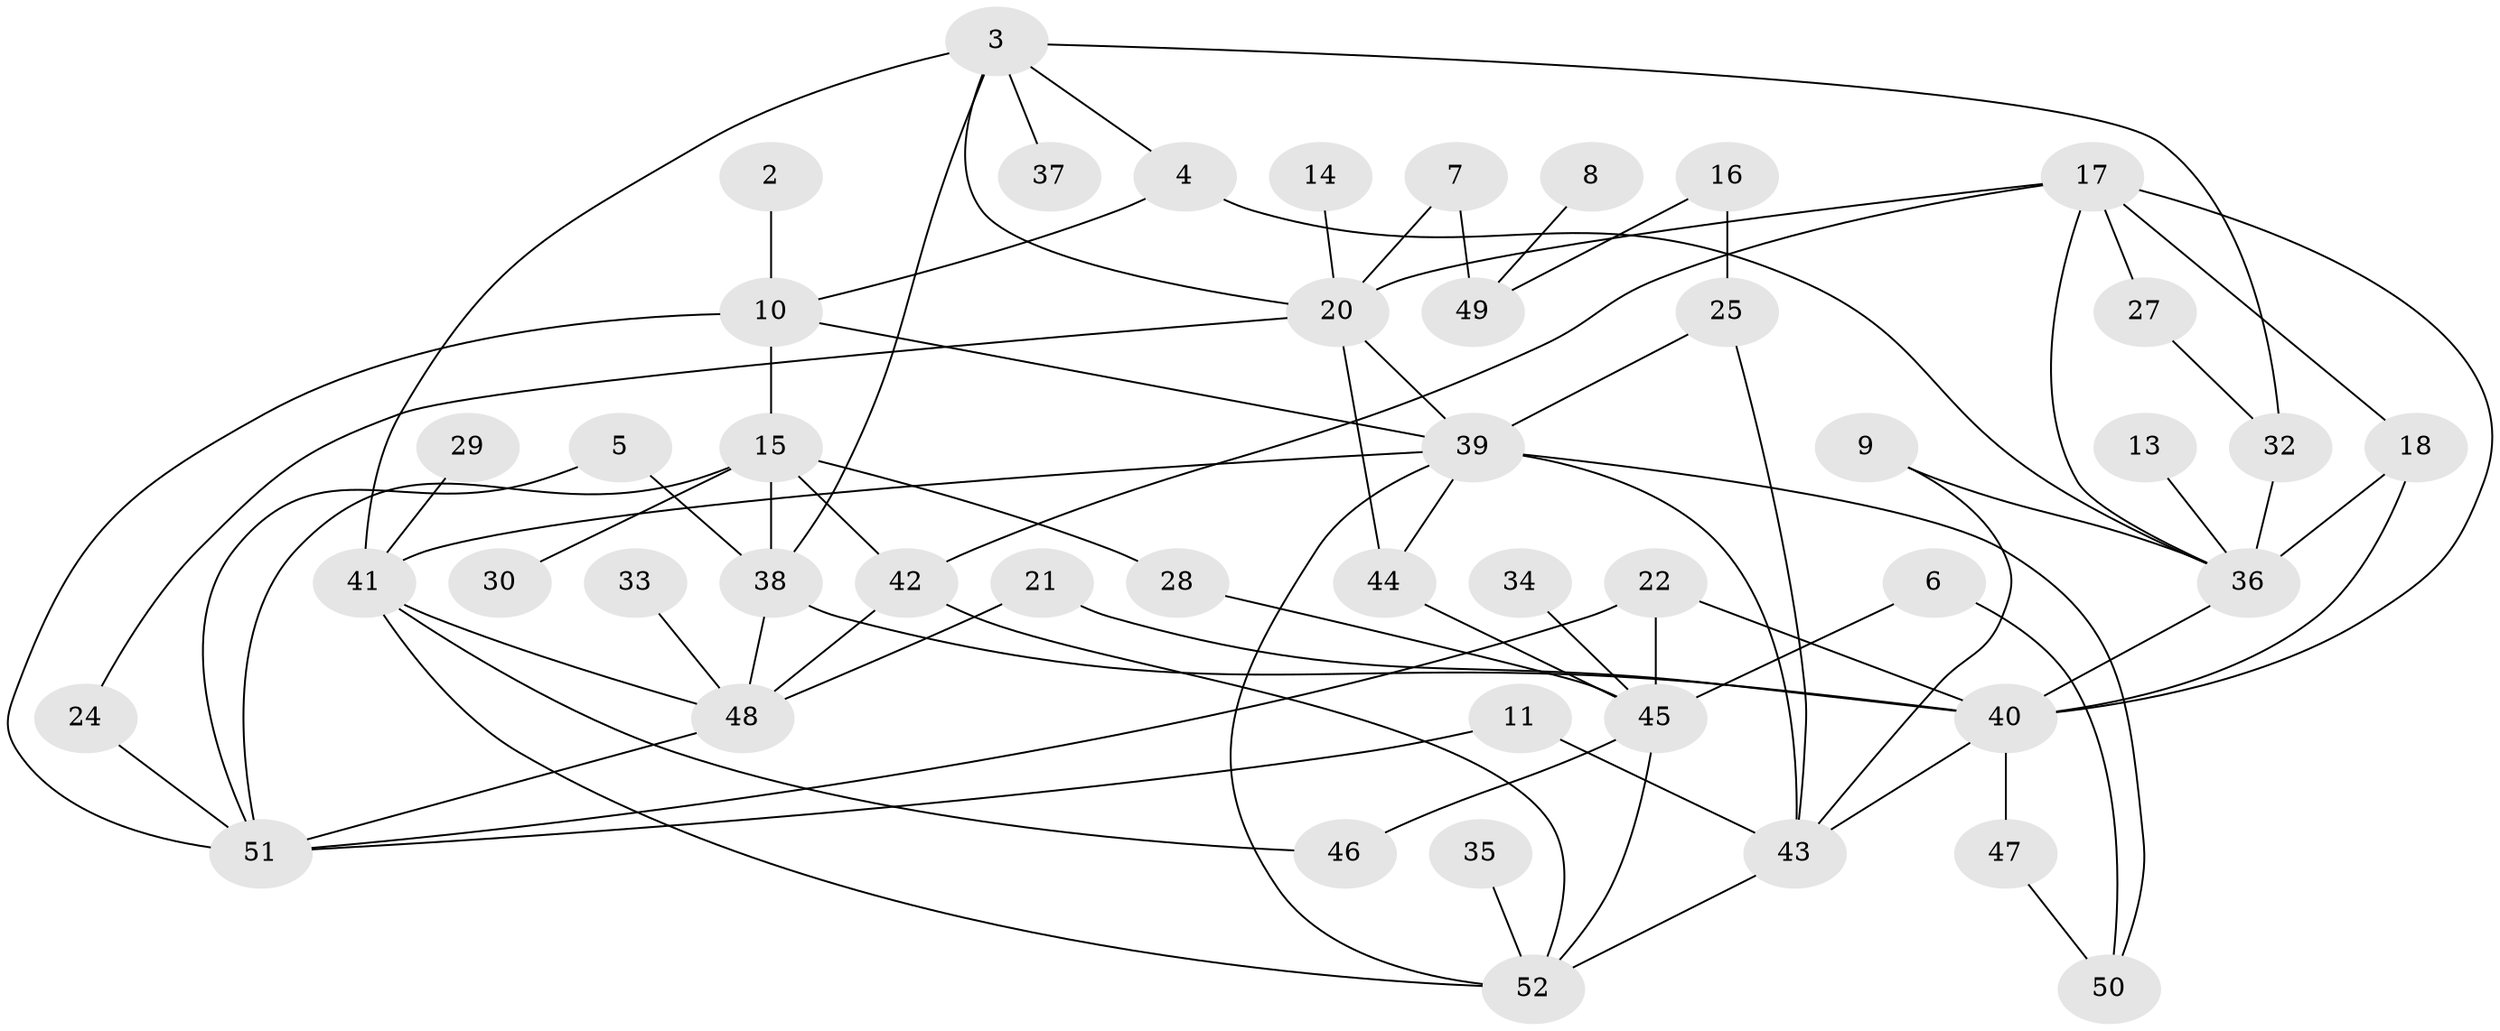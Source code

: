 // original degree distribution, {0: 0.05825242718446602, 2: 0.32038834951456313, 3: 0.21359223300970873, 4: 0.10679611650485436, 1: 0.17475728155339806, 7: 0.019417475728155338, 6: 0.02912621359223301, 5: 0.07766990291262135}
// Generated by graph-tools (version 1.1) at 2025/25/03/09/25 03:25:20]
// undirected, 46 vertices, 79 edges
graph export_dot {
graph [start="1"]
  node [color=gray90,style=filled];
  2;
  3;
  4;
  5;
  6;
  7;
  8;
  9;
  10;
  11;
  13;
  14;
  15;
  16;
  17;
  18;
  20;
  21;
  22;
  24;
  25;
  27;
  28;
  29;
  30;
  32;
  33;
  34;
  35;
  36;
  37;
  38;
  39;
  40;
  41;
  42;
  43;
  44;
  45;
  46;
  47;
  48;
  49;
  50;
  51;
  52;
  2 -- 10 [weight=1.0];
  3 -- 4 [weight=1.0];
  3 -- 20 [weight=1.0];
  3 -- 32 [weight=1.0];
  3 -- 37 [weight=1.0];
  3 -- 38 [weight=1.0];
  3 -- 41 [weight=1.0];
  4 -- 10 [weight=1.0];
  4 -- 36 [weight=1.0];
  5 -- 38 [weight=1.0];
  5 -- 51 [weight=1.0];
  6 -- 45 [weight=1.0];
  6 -- 50 [weight=1.0];
  7 -- 20 [weight=1.0];
  7 -- 49 [weight=1.0];
  8 -- 49 [weight=1.0];
  9 -- 36 [weight=1.0];
  9 -- 43 [weight=1.0];
  10 -- 15 [weight=1.0];
  10 -- 39 [weight=1.0];
  10 -- 51 [weight=1.0];
  11 -- 43 [weight=1.0];
  11 -- 51 [weight=1.0];
  13 -- 36 [weight=1.0];
  14 -- 20 [weight=1.0];
  15 -- 28 [weight=1.0];
  15 -- 30 [weight=1.0];
  15 -- 38 [weight=1.0];
  15 -- 42 [weight=1.0];
  15 -- 51 [weight=1.0];
  16 -- 25 [weight=1.0];
  16 -- 49 [weight=1.0];
  17 -- 18 [weight=1.0];
  17 -- 20 [weight=1.0];
  17 -- 27 [weight=1.0];
  17 -- 36 [weight=1.0];
  17 -- 40 [weight=1.0];
  17 -- 42 [weight=1.0];
  18 -- 36 [weight=1.0];
  18 -- 40 [weight=1.0];
  20 -- 24 [weight=1.0];
  20 -- 39 [weight=2.0];
  20 -- 44 [weight=1.0];
  21 -- 40 [weight=1.0];
  21 -- 48 [weight=1.0];
  22 -- 40 [weight=1.0];
  22 -- 45 [weight=1.0];
  22 -- 51 [weight=1.0];
  24 -- 51 [weight=1.0];
  25 -- 39 [weight=1.0];
  25 -- 43 [weight=1.0];
  27 -- 32 [weight=1.0];
  28 -- 45 [weight=1.0];
  29 -- 41 [weight=1.0];
  32 -- 36 [weight=1.0];
  33 -- 48 [weight=1.0];
  34 -- 45 [weight=1.0];
  35 -- 52 [weight=1.0];
  36 -- 40 [weight=1.0];
  38 -- 40 [weight=1.0];
  38 -- 48 [weight=1.0];
  39 -- 41 [weight=1.0];
  39 -- 43 [weight=1.0];
  39 -- 44 [weight=1.0];
  39 -- 50 [weight=1.0];
  39 -- 52 [weight=1.0];
  40 -- 43 [weight=1.0];
  40 -- 47 [weight=3.0];
  41 -- 46 [weight=1.0];
  41 -- 48 [weight=1.0];
  41 -- 52 [weight=1.0];
  42 -- 48 [weight=1.0];
  42 -- 52 [weight=1.0];
  43 -- 52 [weight=1.0];
  44 -- 45 [weight=1.0];
  45 -- 46 [weight=1.0];
  45 -- 52 [weight=1.0];
  47 -- 50 [weight=1.0];
  48 -- 51 [weight=1.0];
}
